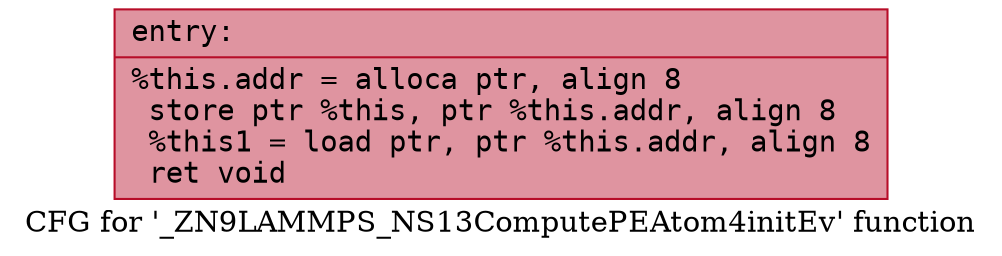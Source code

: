 digraph "CFG for '_ZN9LAMMPS_NS13ComputePEAtom4initEv' function" {
	label="CFG for '_ZN9LAMMPS_NS13ComputePEAtom4initEv' function";

	Node0x563b41e54b90 [shape=record,color="#b70d28ff", style=filled, fillcolor="#b70d2870" fontname="Courier",label="{entry:\l|  %this.addr = alloca ptr, align 8\l  store ptr %this, ptr %this.addr, align 8\l  %this1 = load ptr, ptr %this.addr, align 8\l  ret void\l}"];
}
